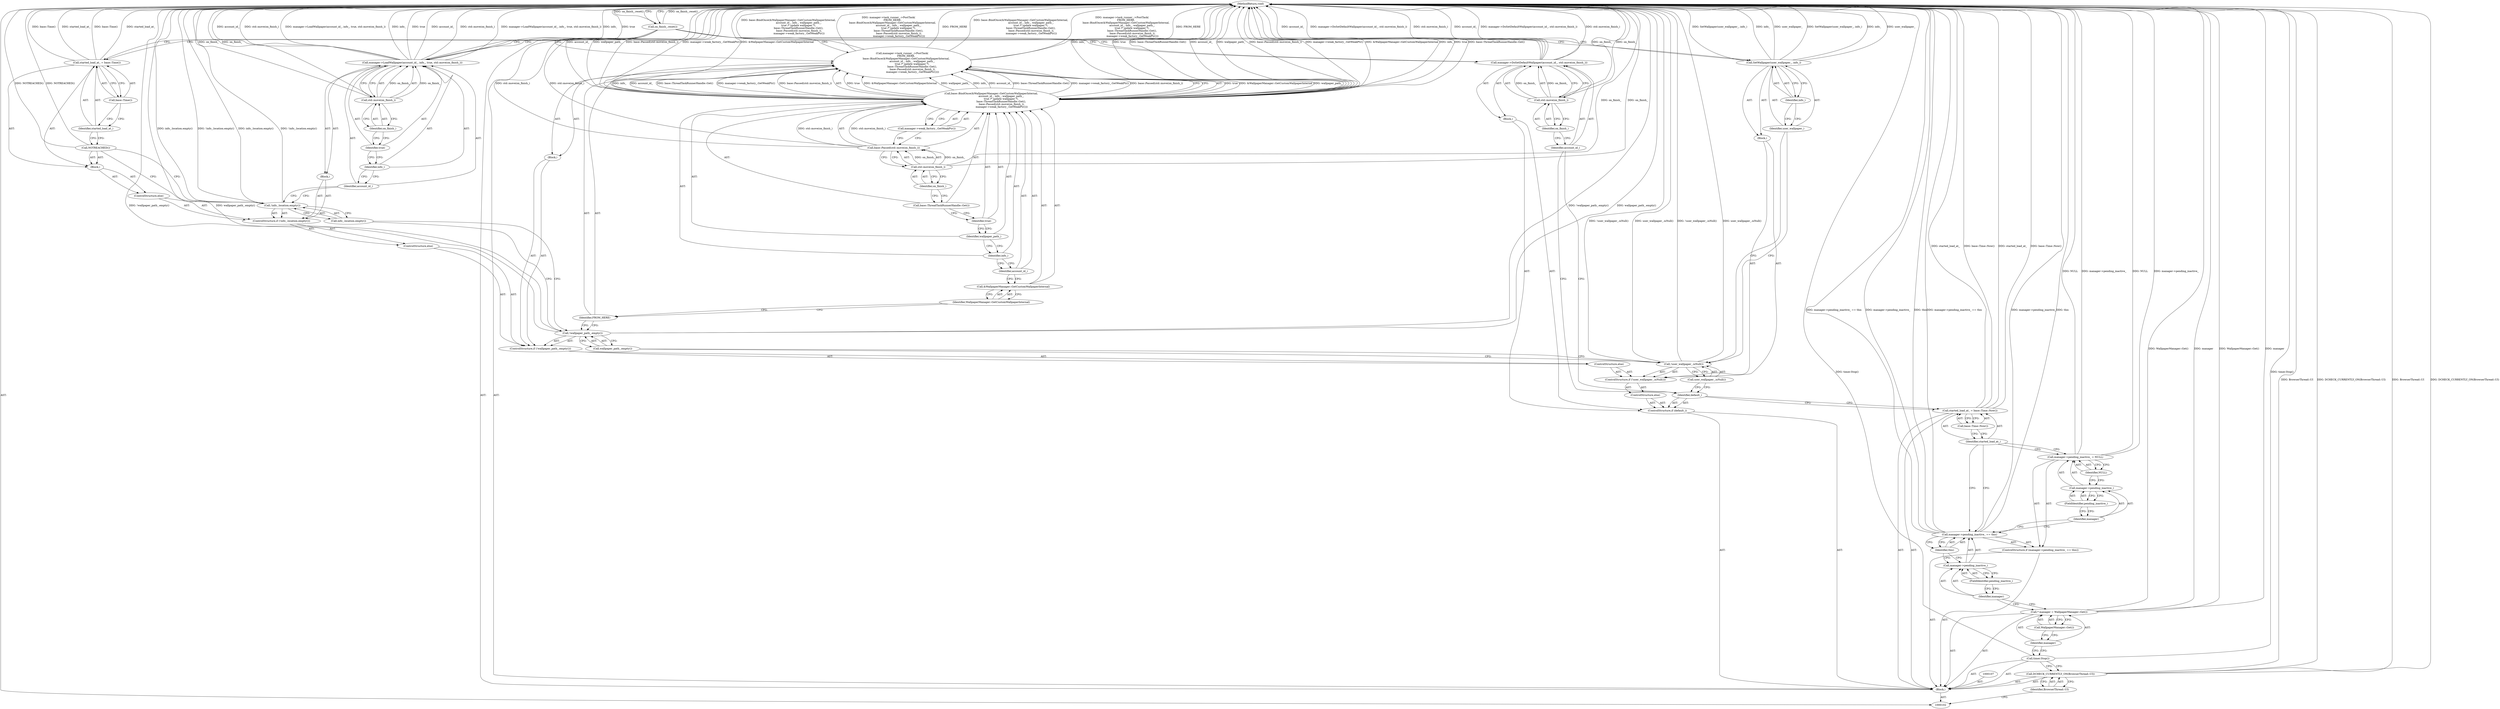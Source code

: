 digraph "1_Chrome_39595f8d4dffcb644d438106dcb64a30c139ff0e_2" {
"1000177" [label="(MethodReturn,void)"];
"1000103" [label="(Block,)"];
"1000124" [label="(Call,base::Time::Now())"];
"1000122" [label="(Call,started_load_at_ = base::Time::Now())"];
"1000123" [label="(Identifier,started_load_at_)"];
"1000127" [label="(Block,)"];
"1000125" [label="(ControlStructure,if (default_))"];
"1000126" [label="(Identifier,default_)"];
"1000129" [label="(Identifier,account_id_)"];
"1000130" [label="(Call,std::move(on_finish_))"];
"1000128" [label="(Call,manager->DoSetDefaultWallpaper(account_id_, std::move(on_finish_)))"];
"1000131" [label="(Identifier,on_finish_)"];
"1000133" [label="(ControlStructure,if (!user_wallpaper_.isNull()))"];
"1000134" [label="(Call,!user_wallpaper_.isNull())"];
"1000135" [label="(Call,user_wallpaper_.isNull())"];
"1000136" [label="(Block,)"];
"1000132" [label="(ControlStructure,else)"];
"1000138" [label="(Identifier,user_wallpaper_)"];
"1000139" [label="(Identifier,info_)"];
"1000137" [label="(Call,SetWallpaper(user_wallpaper_, info_))"];
"1000141" [label="(ControlStructure,if (!wallpaper_path_.empty()))"];
"1000142" [label="(Call,!wallpaper_path_.empty())"];
"1000143" [label="(Call,wallpaper_path_.empty())"];
"1000144" [label="(Block,)"];
"1000140" [label="(ControlStructure,else)"];
"1000145" [label="(Call,manager->task_runner_->PostTask(\n          FROM_HERE,\n          base::BindOnce(&WallpaperManager::GetCustomWallpaperInternal,\n                         account_id_, info_, wallpaper_path_,\n                         true /* update wallpaper */,\n                         base::ThreadTaskRunnerHandle::Get(),\n                          base::Passed(std::move(on_finish_)),\n                          manager->weak_factory_.GetWeakPtr())))"];
"1000146" [label="(Identifier,FROM_HERE)"];
"1000147" [label="(Call,base::BindOnce(&WallpaperManager::GetCustomWallpaperInternal,\n                         account_id_, info_, wallpaper_path_,\n                         true /* update wallpaper */,\n                         base::ThreadTaskRunnerHandle::Get(),\n                          base::Passed(std::move(on_finish_)),\n                          manager->weak_factory_.GetWeakPtr()))"];
"1000148" [label="(Call,&WallpaperManager::GetCustomWallpaperInternal)"];
"1000149" [label="(Identifier,WallpaperManager::GetCustomWallpaperInternal)"];
"1000105" [label="(Identifier,BrowserThread::UI)"];
"1000104" [label="(Call,DCHECK_CURRENTLY_ON(BrowserThread::UI))"];
"1000150" [label="(Identifier,account_id_)"];
"1000151" [label="(Identifier,info_)"];
"1000152" [label="(Identifier,wallpaper_path_)"];
"1000153" [label="(Identifier,true)"];
"1000154" [label="(Call,base::ThreadTaskRunnerHandle::Get())"];
"1000155" [label="(Call,base::Passed(std::move(on_finish_)))"];
"1000156" [label="(Call,std::move(on_finish_))"];
"1000157" [label="(Identifier,on_finish_)"];
"1000158" [label="(Call,manager->weak_factory_.GetWeakPtr())"];
"1000160" [label="(ControlStructure,if (!info_.location.empty()))"];
"1000161" [label="(Call,!info_.location.empty())"];
"1000162" [label="(Call,info_.location.empty())"];
"1000163" [label="(Block,)"];
"1000159" [label="(ControlStructure,else)"];
"1000165" [label="(Identifier,account_id_)"];
"1000166" [label="(Identifier,info_)"];
"1000167" [label="(Identifier,true)"];
"1000168" [label="(Call,std::move(on_finish_))"];
"1000164" [label="(Call,manager->LoadWallpaper(account_id_, info_, true, std::move(on_finish_)))"];
"1000169" [label="(Identifier,on_finish_)"];
"1000171" [label="(Block,)"];
"1000170" [label="(ControlStructure,else)"];
"1000172" [label="(Call,NOTREACHED())"];
"1000175" [label="(Call,base::Time())"];
"1000173" [label="(Call,started_load_at_ = base::Time())"];
"1000174" [label="(Identifier,started_load_at_)"];
"1000176" [label="(Call,on_finish_.reset())"];
"1000106" [label="(Call,timer.Stop())"];
"1000108" [label="(Call,* manager = WallpaperManager::Get())"];
"1000109" [label="(Identifier,manager)"];
"1000110" [label="(Call,WallpaperManager::Get())"];
"1000115" [label="(FieldIdentifier,pending_inactive_)"];
"1000116" [label="(Identifier,this)"];
"1000111" [label="(ControlStructure,if (manager->pending_inactive_ == this))"];
"1000112" [label="(Call,manager->pending_inactive_ == this)"];
"1000113" [label="(Call,manager->pending_inactive_)"];
"1000114" [label="(Identifier,manager)"];
"1000120" [label="(FieldIdentifier,pending_inactive_)"];
"1000121" [label="(Identifier,NULL)"];
"1000117" [label="(Call,manager->pending_inactive_ = NULL)"];
"1000118" [label="(Call,manager->pending_inactive_)"];
"1000119" [label="(Identifier,manager)"];
"1000177" -> "1000102"  [label="AST: "];
"1000177" -> "1000176"  [label="CFG: "];
"1000147" -> "1000177"  [label="DDG: info_"];
"1000147" -> "1000177"  [label="DDG: true"];
"1000147" -> "1000177"  [label="DDG: base::ThreadTaskRunnerHandle::Get()"];
"1000147" -> "1000177"  [label="DDG: account_id_"];
"1000147" -> "1000177"  [label="DDG: wallpaper_path_"];
"1000147" -> "1000177"  [label="DDG: base::Passed(std::move(on_finish_))"];
"1000147" -> "1000177"  [label="DDG: manager->weak_factory_.GetWeakPtr()"];
"1000147" -> "1000177"  [label="DDG: &WallpaperManager::GetCustomWallpaperInternal"];
"1000168" -> "1000177"  [label="DDG: on_finish_"];
"1000156" -> "1000177"  [label="DDG: on_finish_"];
"1000104" -> "1000177"  [label="DDG: DCHECK_CURRENTLY_ON(BrowserThread::UI)"];
"1000104" -> "1000177"  [label="DDG: BrowserThread::UI"];
"1000117" -> "1000177"  [label="DDG: NULL"];
"1000117" -> "1000177"  [label="DDG: manager->pending_inactive_"];
"1000112" -> "1000177"  [label="DDG: manager->pending_inactive_ == this"];
"1000112" -> "1000177"  [label="DDG: manager->pending_inactive_"];
"1000112" -> "1000177"  [label="DDG: this"];
"1000164" -> "1000177"  [label="DDG: std::move(on_finish_)"];
"1000164" -> "1000177"  [label="DDG: manager->LoadWallpaper(account_id_, info_, true, std::move(on_finish_))"];
"1000164" -> "1000177"  [label="DDG: info_"];
"1000164" -> "1000177"  [label="DDG: true"];
"1000164" -> "1000177"  [label="DDG: account_id_"];
"1000128" -> "1000177"  [label="DDG: std::move(on_finish_)"];
"1000128" -> "1000177"  [label="DDG: account_id_"];
"1000128" -> "1000177"  [label="DDG: manager->DoSetDefaultWallpaper(account_id_, std::move(on_finish_))"];
"1000172" -> "1000177"  [label="DDG: NOTREACHED()"];
"1000142" -> "1000177"  [label="DDG: !wallpaper_path_.empty()"];
"1000142" -> "1000177"  [label="DDG: wallpaper_path_.empty()"];
"1000122" -> "1000177"  [label="DDG: started_load_at_"];
"1000122" -> "1000177"  [label="DDG: base::Time::Now()"];
"1000137" -> "1000177"  [label="DDG: info_"];
"1000137" -> "1000177"  [label="DDG: user_wallpaper_"];
"1000137" -> "1000177"  [label="DDG: SetWallpaper(user_wallpaper_, info_)"];
"1000134" -> "1000177"  [label="DDG: !user_wallpaper_.isNull()"];
"1000134" -> "1000177"  [label="DDG: user_wallpaper_.isNull()"];
"1000176" -> "1000177"  [label="DDG: on_finish_.reset()"];
"1000108" -> "1000177"  [label="DDG: WallpaperManager::Get()"];
"1000108" -> "1000177"  [label="DDG: manager"];
"1000145" -> "1000177"  [label="DDG: manager->task_runner_->PostTask(\n          FROM_HERE,\n          base::BindOnce(&WallpaperManager::GetCustomWallpaperInternal,\n                         account_id_, info_, wallpaper_path_,\n                         true /* update wallpaper */,\n                         base::ThreadTaskRunnerHandle::Get(),\n                          base::Passed(std::move(on_finish_)),\n                          manager->weak_factory_.GetWeakPtr()))"];
"1000145" -> "1000177"  [label="DDG: FROM_HERE"];
"1000145" -> "1000177"  [label="DDG: base::BindOnce(&WallpaperManager::GetCustomWallpaperInternal,\n                         account_id_, info_, wallpaper_path_,\n                         true /* update wallpaper */,\n                         base::ThreadTaskRunnerHandle::Get(),\n                          base::Passed(std::move(on_finish_)),\n                          manager->weak_factory_.GetWeakPtr())"];
"1000155" -> "1000177"  [label="DDG: std::move(on_finish_)"];
"1000161" -> "1000177"  [label="DDG: info_.location.empty()"];
"1000161" -> "1000177"  [label="DDG: !info_.location.empty()"];
"1000173" -> "1000177"  [label="DDG: started_load_at_"];
"1000173" -> "1000177"  [label="DDG: base::Time()"];
"1000106" -> "1000177"  [label="DDG: timer.Stop()"];
"1000130" -> "1000177"  [label="DDG: on_finish_"];
"1000103" -> "1000102"  [label="AST: "];
"1000104" -> "1000103"  [label="AST: "];
"1000106" -> "1000103"  [label="AST: "];
"1000107" -> "1000103"  [label="AST: "];
"1000108" -> "1000103"  [label="AST: "];
"1000111" -> "1000103"  [label="AST: "];
"1000122" -> "1000103"  [label="AST: "];
"1000125" -> "1000103"  [label="AST: "];
"1000176" -> "1000103"  [label="AST: "];
"1000124" -> "1000122"  [label="AST: "];
"1000124" -> "1000123"  [label="CFG: "];
"1000122" -> "1000124"  [label="CFG: "];
"1000122" -> "1000103"  [label="AST: "];
"1000122" -> "1000124"  [label="CFG: "];
"1000123" -> "1000122"  [label="AST: "];
"1000124" -> "1000122"  [label="AST: "];
"1000126" -> "1000122"  [label="CFG: "];
"1000122" -> "1000177"  [label="DDG: started_load_at_"];
"1000122" -> "1000177"  [label="DDG: base::Time::Now()"];
"1000123" -> "1000122"  [label="AST: "];
"1000123" -> "1000117"  [label="CFG: "];
"1000123" -> "1000112"  [label="CFG: "];
"1000124" -> "1000123"  [label="CFG: "];
"1000127" -> "1000125"  [label="AST: "];
"1000128" -> "1000127"  [label="AST: "];
"1000125" -> "1000103"  [label="AST: "];
"1000126" -> "1000125"  [label="AST: "];
"1000127" -> "1000125"  [label="AST: "];
"1000132" -> "1000125"  [label="AST: "];
"1000126" -> "1000125"  [label="AST: "];
"1000126" -> "1000122"  [label="CFG: "];
"1000129" -> "1000126"  [label="CFG: "];
"1000135" -> "1000126"  [label="CFG: "];
"1000129" -> "1000128"  [label="AST: "];
"1000129" -> "1000126"  [label="CFG: "];
"1000131" -> "1000129"  [label="CFG: "];
"1000130" -> "1000128"  [label="AST: "];
"1000130" -> "1000131"  [label="CFG: "];
"1000131" -> "1000130"  [label="AST: "];
"1000128" -> "1000130"  [label="CFG: "];
"1000130" -> "1000177"  [label="DDG: on_finish_"];
"1000130" -> "1000128"  [label="DDG: on_finish_"];
"1000128" -> "1000127"  [label="AST: "];
"1000128" -> "1000130"  [label="CFG: "];
"1000129" -> "1000128"  [label="AST: "];
"1000130" -> "1000128"  [label="AST: "];
"1000176" -> "1000128"  [label="CFG: "];
"1000128" -> "1000177"  [label="DDG: std::move(on_finish_)"];
"1000128" -> "1000177"  [label="DDG: account_id_"];
"1000128" -> "1000177"  [label="DDG: manager->DoSetDefaultWallpaper(account_id_, std::move(on_finish_))"];
"1000130" -> "1000128"  [label="DDG: on_finish_"];
"1000131" -> "1000130"  [label="AST: "];
"1000131" -> "1000129"  [label="CFG: "];
"1000130" -> "1000131"  [label="CFG: "];
"1000133" -> "1000132"  [label="AST: "];
"1000134" -> "1000133"  [label="AST: "];
"1000136" -> "1000133"  [label="AST: "];
"1000140" -> "1000133"  [label="AST: "];
"1000134" -> "1000133"  [label="AST: "];
"1000134" -> "1000135"  [label="CFG: "];
"1000135" -> "1000134"  [label="AST: "];
"1000138" -> "1000134"  [label="CFG: "];
"1000143" -> "1000134"  [label="CFG: "];
"1000134" -> "1000177"  [label="DDG: !user_wallpaper_.isNull()"];
"1000134" -> "1000177"  [label="DDG: user_wallpaper_.isNull()"];
"1000135" -> "1000134"  [label="AST: "];
"1000135" -> "1000126"  [label="CFG: "];
"1000134" -> "1000135"  [label="CFG: "];
"1000136" -> "1000133"  [label="AST: "];
"1000137" -> "1000136"  [label="AST: "];
"1000132" -> "1000125"  [label="AST: "];
"1000133" -> "1000132"  [label="AST: "];
"1000138" -> "1000137"  [label="AST: "];
"1000138" -> "1000134"  [label="CFG: "];
"1000139" -> "1000138"  [label="CFG: "];
"1000139" -> "1000137"  [label="AST: "];
"1000139" -> "1000138"  [label="CFG: "];
"1000137" -> "1000139"  [label="CFG: "];
"1000137" -> "1000136"  [label="AST: "];
"1000137" -> "1000139"  [label="CFG: "];
"1000138" -> "1000137"  [label="AST: "];
"1000139" -> "1000137"  [label="AST: "];
"1000176" -> "1000137"  [label="CFG: "];
"1000137" -> "1000177"  [label="DDG: info_"];
"1000137" -> "1000177"  [label="DDG: user_wallpaper_"];
"1000137" -> "1000177"  [label="DDG: SetWallpaper(user_wallpaper_, info_)"];
"1000141" -> "1000140"  [label="AST: "];
"1000142" -> "1000141"  [label="AST: "];
"1000144" -> "1000141"  [label="AST: "];
"1000159" -> "1000141"  [label="AST: "];
"1000142" -> "1000141"  [label="AST: "];
"1000142" -> "1000143"  [label="CFG: "];
"1000143" -> "1000142"  [label="AST: "];
"1000146" -> "1000142"  [label="CFG: "];
"1000162" -> "1000142"  [label="CFG: "];
"1000142" -> "1000177"  [label="DDG: !wallpaper_path_.empty()"];
"1000142" -> "1000177"  [label="DDG: wallpaper_path_.empty()"];
"1000143" -> "1000142"  [label="AST: "];
"1000143" -> "1000134"  [label="CFG: "];
"1000142" -> "1000143"  [label="CFG: "];
"1000144" -> "1000141"  [label="AST: "];
"1000145" -> "1000144"  [label="AST: "];
"1000140" -> "1000133"  [label="AST: "];
"1000141" -> "1000140"  [label="AST: "];
"1000145" -> "1000144"  [label="AST: "];
"1000145" -> "1000147"  [label="CFG: "];
"1000146" -> "1000145"  [label="AST: "];
"1000147" -> "1000145"  [label="AST: "];
"1000176" -> "1000145"  [label="CFG: "];
"1000145" -> "1000177"  [label="DDG: manager->task_runner_->PostTask(\n          FROM_HERE,\n          base::BindOnce(&WallpaperManager::GetCustomWallpaperInternal,\n                         account_id_, info_, wallpaper_path_,\n                         true /* update wallpaper */,\n                         base::ThreadTaskRunnerHandle::Get(),\n                          base::Passed(std::move(on_finish_)),\n                          manager->weak_factory_.GetWeakPtr()))"];
"1000145" -> "1000177"  [label="DDG: FROM_HERE"];
"1000145" -> "1000177"  [label="DDG: base::BindOnce(&WallpaperManager::GetCustomWallpaperInternal,\n                         account_id_, info_, wallpaper_path_,\n                         true /* update wallpaper */,\n                         base::ThreadTaskRunnerHandle::Get(),\n                          base::Passed(std::move(on_finish_)),\n                          manager->weak_factory_.GetWeakPtr())"];
"1000147" -> "1000145"  [label="DDG: true"];
"1000147" -> "1000145"  [label="DDG: &WallpaperManager::GetCustomWallpaperInternal"];
"1000147" -> "1000145"  [label="DDG: wallpaper_path_"];
"1000147" -> "1000145"  [label="DDG: info_"];
"1000147" -> "1000145"  [label="DDG: account_id_"];
"1000147" -> "1000145"  [label="DDG: base::ThreadTaskRunnerHandle::Get()"];
"1000147" -> "1000145"  [label="DDG: manager->weak_factory_.GetWeakPtr()"];
"1000147" -> "1000145"  [label="DDG: base::Passed(std::move(on_finish_))"];
"1000146" -> "1000145"  [label="AST: "];
"1000146" -> "1000142"  [label="CFG: "];
"1000149" -> "1000146"  [label="CFG: "];
"1000147" -> "1000145"  [label="AST: "];
"1000147" -> "1000158"  [label="CFG: "];
"1000148" -> "1000147"  [label="AST: "];
"1000150" -> "1000147"  [label="AST: "];
"1000151" -> "1000147"  [label="AST: "];
"1000152" -> "1000147"  [label="AST: "];
"1000153" -> "1000147"  [label="AST: "];
"1000154" -> "1000147"  [label="AST: "];
"1000155" -> "1000147"  [label="AST: "];
"1000158" -> "1000147"  [label="AST: "];
"1000145" -> "1000147"  [label="CFG: "];
"1000147" -> "1000177"  [label="DDG: info_"];
"1000147" -> "1000177"  [label="DDG: true"];
"1000147" -> "1000177"  [label="DDG: base::ThreadTaskRunnerHandle::Get()"];
"1000147" -> "1000177"  [label="DDG: account_id_"];
"1000147" -> "1000177"  [label="DDG: wallpaper_path_"];
"1000147" -> "1000177"  [label="DDG: base::Passed(std::move(on_finish_))"];
"1000147" -> "1000177"  [label="DDG: manager->weak_factory_.GetWeakPtr()"];
"1000147" -> "1000177"  [label="DDG: &WallpaperManager::GetCustomWallpaperInternal"];
"1000147" -> "1000145"  [label="DDG: true"];
"1000147" -> "1000145"  [label="DDG: &WallpaperManager::GetCustomWallpaperInternal"];
"1000147" -> "1000145"  [label="DDG: wallpaper_path_"];
"1000147" -> "1000145"  [label="DDG: info_"];
"1000147" -> "1000145"  [label="DDG: account_id_"];
"1000147" -> "1000145"  [label="DDG: base::ThreadTaskRunnerHandle::Get()"];
"1000147" -> "1000145"  [label="DDG: manager->weak_factory_.GetWeakPtr()"];
"1000147" -> "1000145"  [label="DDG: base::Passed(std::move(on_finish_))"];
"1000155" -> "1000147"  [label="DDG: std::move(on_finish_)"];
"1000148" -> "1000147"  [label="AST: "];
"1000148" -> "1000149"  [label="CFG: "];
"1000149" -> "1000148"  [label="AST: "];
"1000150" -> "1000148"  [label="CFG: "];
"1000149" -> "1000148"  [label="AST: "];
"1000149" -> "1000146"  [label="CFG: "];
"1000148" -> "1000149"  [label="CFG: "];
"1000105" -> "1000104"  [label="AST: "];
"1000105" -> "1000102"  [label="CFG: "];
"1000104" -> "1000105"  [label="CFG: "];
"1000104" -> "1000103"  [label="AST: "];
"1000104" -> "1000105"  [label="CFG: "];
"1000105" -> "1000104"  [label="AST: "];
"1000106" -> "1000104"  [label="CFG: "];
"1000104" -> "1000177"  [label="DDG: DCHECK_CURRENTLY_ON(BrowserThread::UI)"];
"1000104" -> "1000177"  [label="DDG: BrowserThread::UI"];
"1000150" -> "1000147"  [label="AST: "];
"1000150" -> "1000148"  [label="CFG: "];
"1000151" -> "1000150"  [label="CFG: "];
"1000151" -> "1000147"  [label="AST: "];
"1000151" -> "1000150"  [label="CFG: "];
"1000152" -> "1000151"  [label="CFG: "];
"1000152" -> "1000147"  [label="AST: "];
"1000152" -> "1000151"  [label="CFG: "];
"1000153" -> "1000152"  [label="CFG: "];
"1000153" -> "1000147"  [label="AST: "];
"1000153" -> "1000152"  [label="CFG: "];
"1000154" -> "1000153"  [label="CFG: "];
"1000154" -> "1000147"  [label="AST: "];
"1000154" -> "1000153"  [label="CFG: "];
"1000157" -> "1000154"  [label="CFG: "];
"1000155" -> "1000147"  [label="AST: "];
"1000155" -> "1000156"  [label="CFG: "];
"1000156" -> "1000155"  [label="AST: "];
"1000158" -> "1000155"  [label="CFG: "];
"1000155" -> "1000177"  [label="DDG: std::move(on_finish_)"];
"1000155" -> "1000147"  [label="DDG: std::move(on_finish_)"];
"1000156" -> "1000155"  [label="DDG: on_finish_"];
"1000156" -> "1000155"  [label="AST: "];
"1000156" -> "1000157"  [label="CFG: "];
"1000157" -> "1000156"  [label="AST: "];
"1000155" -> "1000156"  [label="CFG: "];
"1000156" -> "1000177"  [label="DDG: on_finish_"];
"1000156" -> "1000155"  [label="DDG: on_finish_"];
"1000157" -> "1000156"  [label="AST: "];
"1000157" -> "1000154"  [label="CFG: "];
"1000156" -> "1000157"  [label="CFG: "];
"1000158" -> "1000147"  [label="AST: "];
"1000158" -> "1000155"  [label="CFG: "];
"1000147" -> "1000158"  [label="CFG: "];
"1000160" -> "1000159"  [label="AST: "];
"1000161" -> "1000160"  [label="AST: "];
"1000163" -> "1000160"  [label="AST: "];
"1000170" -> "1000160"  [label="AST: "];
"1000161" -> "1000160"  [label="AST: "];
"1000161" -> "1000162"  [label="CFG: "];
"1000162" -> "1000161"  [label="AST: "];
"1000165" -> "1000161"  [label="CFG: "];
"1000172" -> "1000161"  [label="CFG: "];
"1000161" -> "1000177"  [label="DDG: info_.location.empty()"];
"1000161" -> "1000177"  [label="DDG: !info_.location.empty()"];
"1000162" -> "1000161"  [label="AST: "];
"1000162" -> "1000142"  [label="CFG: "];
"1000161" -> "1000162"  [label="CFG: "];
"1000163" -> "1000160"  [label="AST: "];
"1000164" -> "1000163"  [label="AST: "];
"1000159" -> "1000141"  [label="AST: "];
"1000160" -> "1000159"  [label="AST: "];
"1000165" -> "1000164"  [label="AST: "];
"1000165" -> "1000161"  [label="CFG: "];
"1000166" -> "1000165"  [label="CFG: "];
"1000166" -> "1000164"  [label="AST: "];
"1000166" -> "1000165"  [label="CFG: "];
"1000167" -> "1000166"  [label="CFG: "];
"1000167" -> "1000164"  [label="AST: "];
"1000167" -> "1000166"  [label="CFG: "];
"1000169" -> "1000167"  [label="CFG: "];
"1000168" -> "1000164"  [label="AST: "];
"1000168" -> "1000169"  [label="CFG: "];
"1000169" -> "1000168"  [label="AST: "];
"1000164" -> "1000168"  [label="CFG: "];
"1000168" -> "1000177"  [label="DDG: on_finish_"];
"1000168" -> "1000164"  [label="DDG: on_finish_"];
"1000164" -> "1000163"  [label="AST: "];
"1000164" -> "1000168"  [label="CFG: "];
"1000165" -> "1000164"  [label="AST: "];
"1000166" -> "1000164"  [label="AST: "];
"1000167" -> "1000164"  [label="AST: "];
"1000168" -> "1000164"  [label="AST: "];
"1000176" -> "1000164"  [label="CFG: "];
"1000164" -> "1000177"  [label="DDG: std::move(on_finish_)"];
"1000164" -> "1000177"  [label="DDG: manager->LoadWallpaper(account_id_, info_, true, std::move(on_finish_))"];
"1000164" -> "1000177"  [label="DDG: info_"];
"1000164" -> "1000177"  [label="DDG: true"];
"1000164" -> "1000177"  [label="DDG: account_id_"];
"1000168" -> "1000164"  [label="DDG: on_finish_"];
"1000169" -> "1000168"  [label="AST: "];
"1000169" -> "1000167"  [label="CFG: "];
"1000168" -> "1000169"  [label="CFG: "];
"1000171" -> "1000170"  [label="AST: "];
"1000172" -> "1000171"  [label="AST: "];
"1000173" -> "1000171"  [label="AST: "];
"1000170" -> "1000160"  [label="AST: "];
"1000171" -> "1000170"  [label="AST: "];
"1000172" -> "1000171"  [label="AST: "];
"1000172" -> "1000161"  [label="CFG: "];
"1000174" -> "1000172"  [label="CFG: "];
"1000172" -> "1000177"  [label="DDG: NOTREACHED()"];
"1000175" -> "1000173"  [label="AST: "];
"1000175" -> "1000174"  [label="CFG: "];
"1000173" -> "1000175"  [label="CFG: "];
"1000173" -> "1000171"  [label="AST: "];
"1000173" -> "1000175"  [label="CFG: "];
"1000174" -> "1000173"  [label="AST: "];
"1000175" -> "1000173"  [label="AST: "];
"1000176" -> "1000173"  [label="CFG: "];
"1000173" -> "1000177"  [label="DDG: started_load_at_"];
"1000173" -> "1000177"  [label="DDG: base::Time()"];
"1000174" -> "1000173"  [label="AST: "];
"1000174" -> "1000172"  [label="CFG: "];
"1000175" -> "1000174"  [label="CFG: "];
"1000176" -> "1000103"  [label="AST: "];
"1000176" -> "1000128"  [label="CFG: "];
"1000176" -> "1000137"  [label="CFG: "];
"1000176" -> "1000145"  [label="CFG: "];
"1000176" -> "1000164"  [label="CFG: "];
"1000176" -> "1000173"  [label="CFG: "];
"1000177" -> "1000176"  [label="CFG: "];
"1000176" -> "1000177"  [label="DDG: on_finish_.reset()"];
"1000106" -> "1000103"  [label="AST: "];
"1000106" -> "1000104"  [label="CFG: "];
"1000109" -> "1000106"  [label="CFG: "];
"1000106" -> "1000177"  [label="DDG: timer.Stop()"];
"1000108" -> "1000103"  [label="AST: "];
"1000108" -> "1000110"  [label="CFG: "];
"1000109" -> "1000108"  [label="AST: "];
"1000110" -> "1000108"  [label="AST: "];
"1000114" -> "1000108"  [label="CFG: "];
"1000108" -> "1000177"  [label="DDG: WallpaperManager::Get()"];
"1000108" -> "1000177"  [label="DDG: manager"];
"1000109" -> "1000108"  [label="AST: "];
"1000109" -> "1000106"  [label="CFG: "];
"1000110" -> "1000109"  [label="CFG: "];
"1000110" -> "1000108"  [label="AST: "];
"1000110" -> "1000109"  [label="CFG: "];
"1000108" -> "1000110"  [label="CFG: "];
"1000115" -> "1000113"  [label="AST: "];
"1000115" -> "1000114"  [label="CFG: "];
"1000113" -> "1000115"  [label="CFG: "];
"1000116" -> "1000112"  [label="AST: "];
"1000116" -> "1000113"  [label="CFG: "];
"1000112" -> "1000116"  [label="CFG: "];
"1000111" -> "1000103"  [label="AST: "];
"1000112" -> "1000111"  [label="AST: "];
"1000117" -> "1000111"  [label="AST: "];
"1000112" -> "1000111"  [label="AST: "];
"1000112" -> "1000116"  [label="CFG: "];
"1000113" -> "1000112"  [label="AST: "];
"1000116" -> "1000112"  [label="AST: "];
"1000119" -> "1000112"  [label="CFG: "];
"1000123" -> "1000112"  [label="CFG: "];
"1000112" -> "1000177"  [label="DDG: manager->pending_inactive_ == this"];
"1000112" -> "1000177"  [label="DDG: manager->pending_inactive_"];
"1000112" -> "1000177"  [label="DDG: this"];
"1000113" -> "1000112"  [label="AST: "];
"1000113" -> "1000115"  [label="CFG: "];
"1000114" -> "1000113"  [label="AST: "];
"1000115" -> "1000113"  [label="AST: "];
"1000116" -> "1000113"  [label="CFG: "];
"1000114" -> "1000113"  [label="AST: "];
"1000114" -> "1000108"  [label="CFG: "];
"1000115" -> "1000114"  [label="CFG: "];
"1000120" -> "1000118"  [label="AST: "];
"1000120" -> "1000119"  [label="CFG: "];
"1000118" -> "1000120"  [label="CFG: "];
"1000121" -> "1000117"  [label="AST: "];
"1000121" -> "1000118"  [label="CFG: "];
"1000117" -> "1000121"  [label="CFG: "];
"1000117" -> "1000111"  [label="AST: "];
"1000117" -> "1000121"  [label="CFG: "];
"1000118" -> "1000117"  [label="AST: "];
"1000121" -> "1000117"  [label="AST: "];
"1000123" -> "1000117"  [label="CFG: "];
"1000117" -> "1000177"  [label="DDG: NULL"];
"1000117" -> "1000177"  [label="DDG: manager->pending_inactive_"];
"1000118" -> "1000117"  [label="AST: "];
"1000118" -> "1000120"  [label="CFG: "];
"1000119" -> "1000118"  [label="AST: "];
"1000120" -> "1000118"  [label="AST: "];
"1000121" -> "1000118"  [label="CFG: "];
"1000119" -> "1000118"  [label="AST: "];
"1000119" -> "1000112"  [label="CFG: "];
"1000120" -> "1000119"  [label="CFG: "];
}
